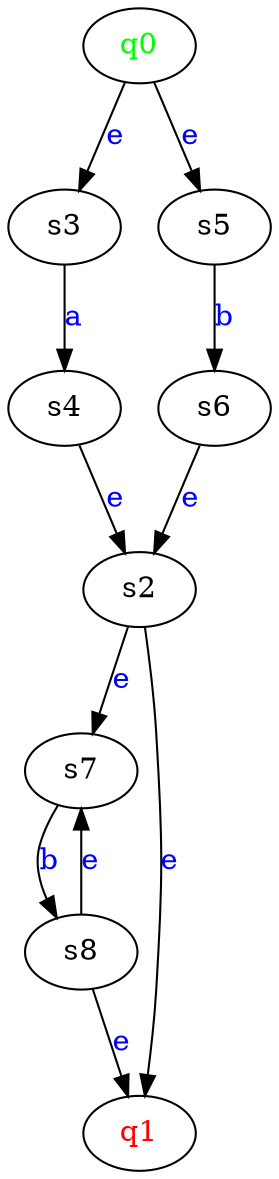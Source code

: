 digraph G {
	"s7"->"s8"[ label=<<font color="blue">b</font>> ];
	"q0"->"s3"[ label=<<font color="blue">e</font>> ];
	"s2"->"s7"[ label=<<font color="blue">e</font>> ];
	"s4"->"s2"[ label=<<font color="blue">e</font>> ];
	"s8"->"s7"[ label=<<font color="blue">e</font>> ];
	"s5"->"s6"[ label=<<font color="blue">b</font>> ];
	"s8"->"q1"[ label=<<font color="blue">e</font>> ];
	"s2"->"q1"[ label=<<font color="blue">e</font>> ];
	"s3"->"s4"[ label=<<font color="blue">a</font>> ];
	"q0"->"s5"[ label=<<font color="blue">e</font>> ];
	"s6"->"s2"[ label=<<font color="blue">e</font>> ];
	"q0" [ label=<<font color="green">q0</font>> ];
	"q1" [ label=<<font color="red">q1</font>> ];
	"s2";
	"s3";
	"s4";
	"s5";
	"s6";
	"s7";
	"s8";

}
